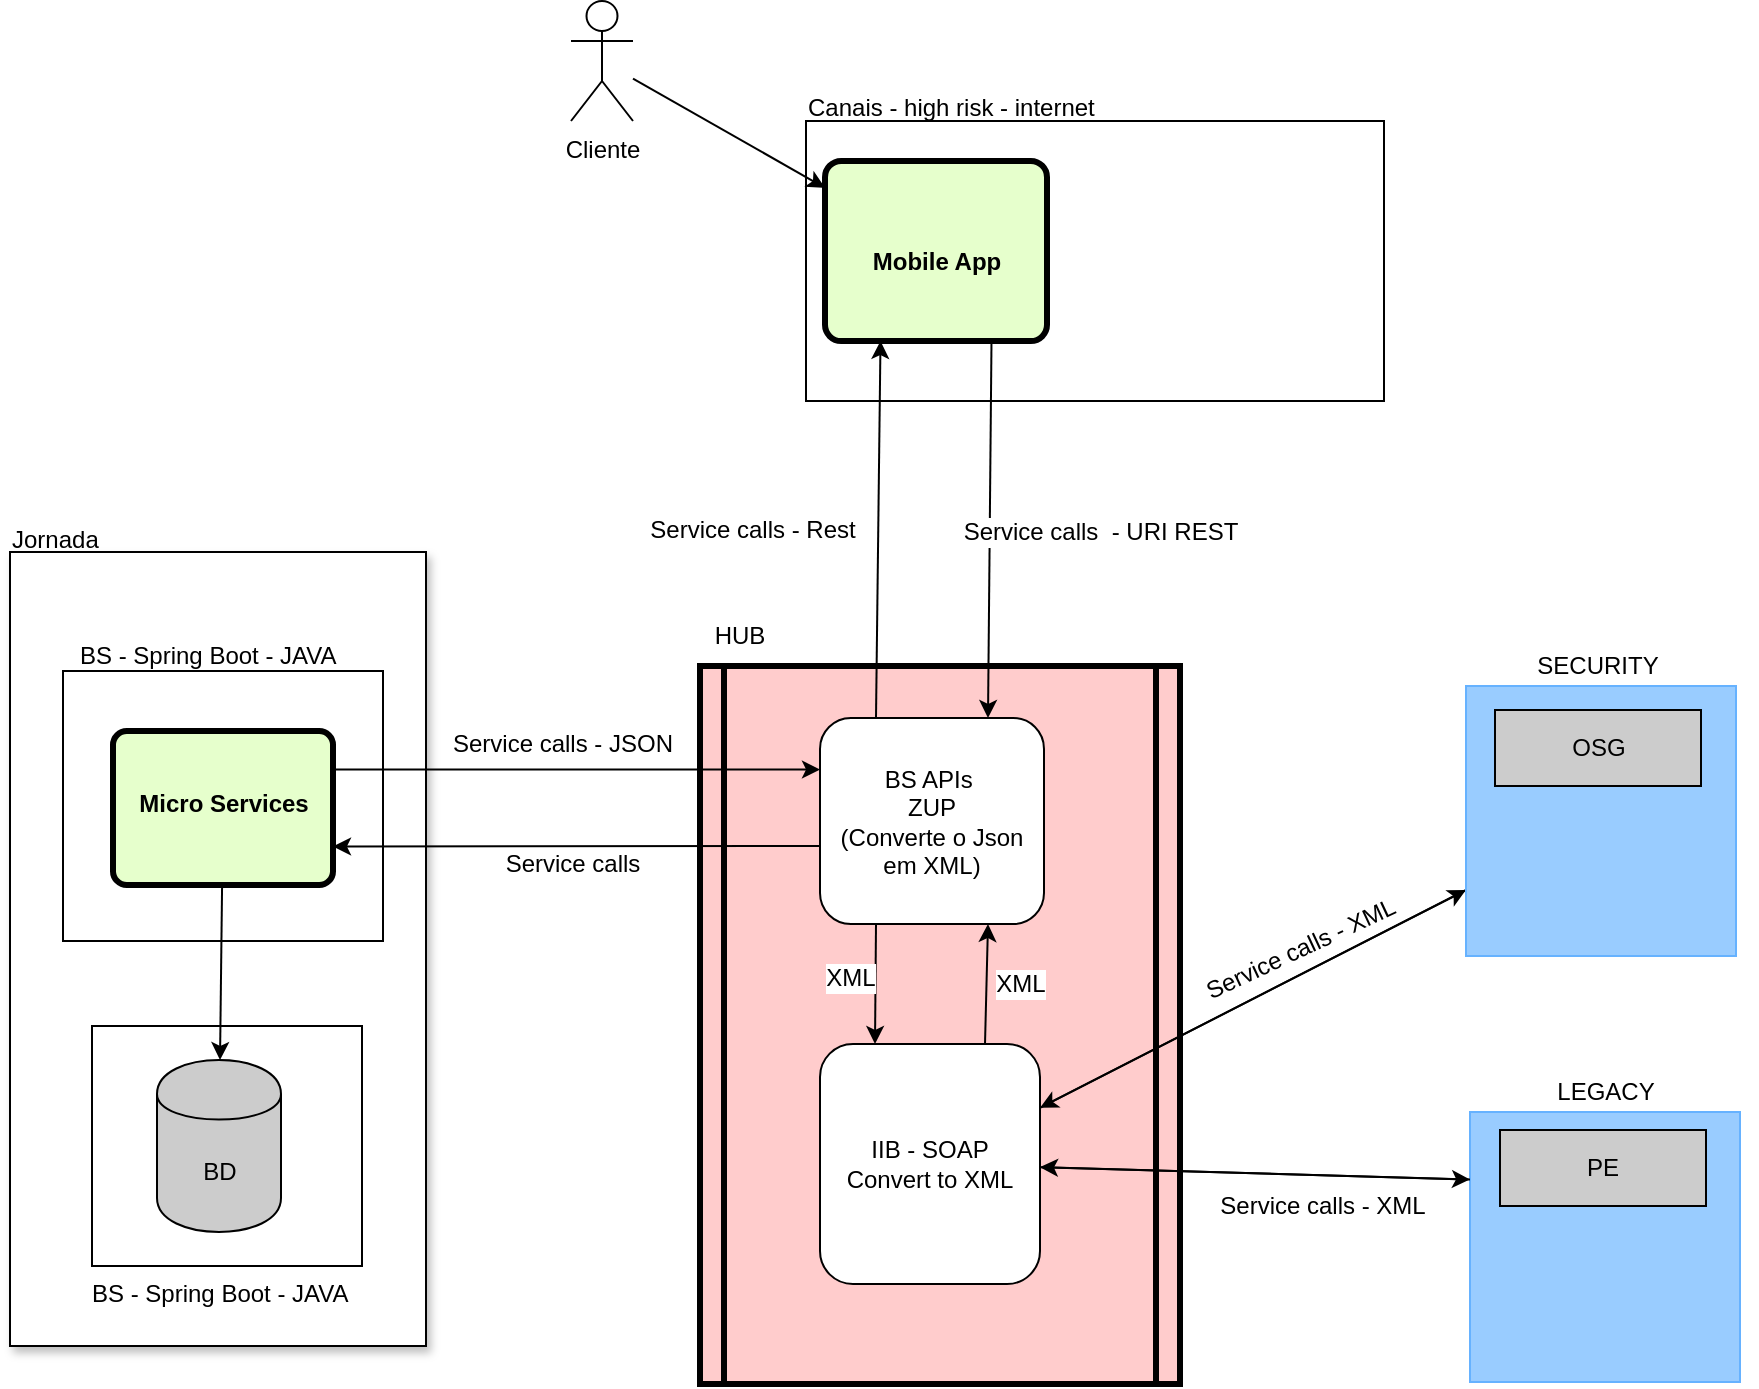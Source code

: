 <mxfile version="10.7.7" type="github"><diagram name="Page-1" id="c7558073-3199-34d8-9f00-42111426c3f3"><mxGraphModel dx="1760" dy="746" grid="1" gridSize="10" guides="1" tooltips="1" connect="1" arrows="1" fold="1" page="1" pageScale="1" pageWidth="826" pageHeight="1169" background="#ffffff" math="0" shadow="0"><root><mxCell id="0"/><mxCell id="1" parent="0"/><mxCell id="IW83ZrrN56BTUERNaFhu-71" value="" style="rounded=0;whiteSpace=wrap;html=1;shadow=1;" vertex="1" parent="1"><mxGeometry x="235" y="444" width="208" height="397" as="geometry"/></mxCell><mxCell id="IW83ZrrN56BTUERNaFhu-47" value="" style="rounded=0;whiteSpace=wrap;html=1;" vertex="1" parent="1"><mxGeometry x="276" y="681" width="135" height="120" as="geometry"/></mxCell><mxCell id="IW83ZrrN56BTUERNaFhu-20" value="" style="whiteSpace=wrap;html=1;aspect=fixed;strokeColor=#66B2FF;fillColor=#99CCFF;" vertex="1" parent="1"><mxGeometry x="965" y="724" width="135" height="135" as="geometry"/></mxCell><mxCell id="5" value="" style="shape=process;whiteSpace=wrap;align=center;verticalAlign=middle;size=0.048;fontStyle=1;strokeWidth=3;fillColor=#FFCCCC;rotation=0;" parent="1" vertex="1"><mxGeometry x="580" y="501" width="240" height="359" as="geometry"/></mxCell><mxCell id="MFdVvgh9lcLUHrCFGcoe-98" value="" style="rounded=0;whiteSpace=wrap;html=1;" parent="1" vertex="1"><mxGeometry x="633" y="228.5" width="289" height="140" as="geometry"/></mxCell><mxCell id="MFdVvgh9lcLUHrCFGcoe-100" style="edgeStyle=none;rounded=0;orthogonalLoop=1;jettySize=auto;html=1;entryX=0.75;entryY=0;entryDx=0;entryDy=0;exitX=0.75;exitY=1;exitDx=0;exitDy=0;" parent="1" source="2" edge="1" target="IW83ZrrN56BTUERNaFhu-5"><mxGeometry relative="1" as="geometry"><mxPoint x="697" y="459" as="targetPoint"/></mxGeometry></mxCell><mxCell id="IW83ZrrN56BTUERNaFhu-10" value="Service calls&amp;nbsp; -&amp;nbsp;&lt;span&gt;URI REST&lt;/span&gt;" style="text;html=1;resizable=0;points=[];align=center;verticalAlign=middle;labelBackgroundColor=#ffffff;" vertex="1" connectable="0" parent="MFdVvgh9lcLUHrCFGcoe-100"><mxGeometry x="-0.122" y="2" relative="1" as="geometry"><mxPoint x="53" y="12.5" as="offset"/></mxGeometry></mxCell><mxCell id="2" value="&lt;br&gt;&lt;br&gt;&lt;br&gt;Mobile App&lt;br&gt;" style="verticalAlign=middle;align=center;overflow=fill;fontSize=12;fontFamily=Helvetica;html=1;rounded=1;fontStyle=1;strokeWidth=3;fillColor=#E6FFCC;arcSize=9;" parent="1" vertex="1"><mxGeometry x="642.5" y="248.5" width="111" height="90" as="geometry"/></mxCell><mxCell id="MFdVvgh9lcLUHrCFGcoe-103" style="edgeStyle=none;rounded=0;orthogonalLoop=1;jettySize=auto;html=1;" parent="1" source="MFdVvgh9lcLUHrCFGcoe-99" target="2" edge="1"><mxGeometry relative="1" as="geometry"/></mxCell><mxCell id="MFdVvgh9lcLUHrCFGcoe-99" value="Cliente" style="shape=umlActor;verticalLabelPosition=bottom;labelBackgroundColor=#ffffff;verticalAlign=top;html=1;outlineConnect=0;" parent="1" vertex="1"><mxGeometry x="515.5" y="168.5" width="31" height="60" as="geometry"/></mxCell><mxCell id="MFdVvgh9lcLUHrCFGcoe-104" value="Canais - high risk - internet" style="text;html=1;resizable=0;points=[];autosize=1;align=left;verticalAlign=top;spacingTop=-4;" parent="1" vertex="1"><mxGeometry x="632" y="211.5" width="160" height="10" as="geometry"/></mxCell><mxCell id="IW83ZrrN56BTUERNaFhu-11" style="edgeStyle=none;rounded=0;orthogonalLoop=1;jettySize=auto;html=1;exitX=0.25;exitY=0;exitDx=0;exitDy=0;entryX=0.25;entryY=1;entryDx=0;entryDy=0;" edge="1" parent="1" source="IW83ZrrN56BTUERNaFhu-5" target="2"><mxGeometry relative="1" as="geometry"/></mxCell><mxCell id="IW83ZrrN56BTUERNaFhu-15" value="Service calls - Rest" style="text;html=1;resizable=0;points=[];align=center;verticalAlign=middle;labelBackgroundColor=#ffffff;" vertex="1" connectable="0" parent="IW83ZrrN56BTUERNaFhu-11"><mxGeometry x="0.176" y="2" relative="1" as="geometry"><mxPoint x="-61.5" y="17" as="offset"/></mxGeometry></mxCell><mxCell id="IW83ZrrN56BTUERNaFhu-14" style="edgeStyle=none;rounded=0;orthogonalLoop=1;jettySize=auto;html=1;exitX=0.25;exitY=1;exitDx=0;exitDy=0;entryX=0.25;entryY=0;entryDx=0;entryDy=0;" edge="1" parent="1" source="IW83ZrrN56BTUERNaFhu-5" target="IW83ZrrN56BTUERNaFhu-12"><mxGeometry relative="1" as="geometry"/></mxCell><mxCell id="IW83ZrrN56BTUERNaFhu-19" value="XML" style="text;html=1;resizable=0;points=[];align=center;verticalAlign=middle;labelBackgroundColor=#ffffff;" vertex="1" connectable="0" parent="IW83ZrrN56BTUERNaFhu-14"><mxGeometry x="-0.563" y="-1" relative="1" as="geometry"><mxPoint x="73" y="17" as="offset"/></mxGeometry></mxCell><mxCell id="IW83ZrrN56BTUERNaFhu-5" value="&lt;span&gt;BS APIs&amp;nbsp;&lt;br&gt;ZUP&lt;br&gt;(Converte o Json em XML)&lt;br&gt;&lt;/span&gt;" style="rounded=1;whiteSpace=wrap;html=1;" vertex="1" parent="1"><mxGeometry x="640" y="527" width="112" height="103" as="geometry"/></mxCell><mxCell id="IW83ZrrN56BTUERNaFhu-9" value="&lt;span&gt;HUB&lt;/span&gt;" style="text;html=1;strokeColor=none;fillColor=none;align=center;verticalAlign=middle;whiteSpace=wrap;rounded=0;rotation=0;" vertex="1" parent="1"><mxGeometry x="580" y="476" width="40" height="20" as="geometry"/></mxCell><mxCell id="IW83ZrrN56BTUERNaFhu-13" style="edgeStyle=none;rounded=0;orthogonalLoop=1;jettySize=auto;html=1;entryX=0.75;entryY=1;entryDx=0;entryDy=0;exitX=0.75;exitY=0;exitDx=0;exitDy=0;" edge="1" parent="1" source="IW83ZrrN56BTUERNaFhu-12" target="IW83ZrrN56BTUERNaFhu-5"><mxGeometry relative="1" as="geometry"><mxPoint x="750" y="590" as="targetPoint"/></mxGeometry></mxCell><mxCell id="IW83ZrrN56BTUERNaFhu-17" value="XML" style="text;html=1;resizable=0;points=[];align=center;verticalAlign=middle;labelBackgroundColor=#ffffff;" vertex="1" connectable="0" parent="IW83ZrrN56BTUERNaFhu-13"><mxGeometry x="-0.269" y="3" relative="1" as="geometry"><mxPoint x="-65" y="-11.5" as="offset"/></mxGeometry></mxCell><mxCell id="IW83ZrrN56BTUERNaFhu-32" style="edgeStyle=none;rounded=0;orthogonalLoop=1;jettySize=auto;html=1;" edge="1" parent="1" source="IW83ZrrN56BTUERNaFhu-12" target="IW83ZrrN56BTUERNaFhu-30"><mxGeometry relative="1" as="geometry"/></mxCell><mxCell id="IW83ZrrN56BTUERNaFhu-12" value="IIB - SOAP&lt;br&gt;Convert to XML&lt;br&gt;" style="rounded=1;whiteSpace=wrap;html=1;" vertex="1" parent="1"><mxGeometry x="640" y="690" width="110" height="120" as="geometry"/></mxCell><mxCell id="IW83ZrrN56BTUERNaFhu-21" value="LEGACY" style="text;html=1;strokeColor=none;fillColor=none;align=center;verticalAlign=middle;whiteSpace=wrap;rounded=0;" vertex="1" parent="1"><mxGeometry x="1012.5" y="704" width="40" height="20" as="geometry"/></mxCell><mxCell id="IW83ZrrN56BTUERNaFhu-22" value="PE" style="rounded=0;whiteSpace=wrap;html=1;fillColor=#CCCCCC;strokeColor=#000000;shadow=0;" vertex="1" parent="1"><mxGeometry x="980" y="733" width="103" height="38" as="geometry"/></mxCell><mxCell id="IW83ZrrN56BTUERNaFhu-29" style="edgeStyle=none;rounded=0;orthogonalLoop=1;jettySize=auto;html=1;exitX=1;exitY=0.5;exitDx=0;exitDy=0;" edge="1" parent="1" source="IW83ZrrN56BTUERNaFhu-20" target="IW83ZrrN56BTUERNaFhu-20"><mxGeometry relative="1" as="geometry"/></mxCell><mxCell id="IW83ZrrN56BTUERNaFhu-34" style="edgeStyle=none;rounded=0;orthogonalLoop=1;jettySize=auto;html=1;" edge="1" parent="1" source="IW83ZrrN56BTUERNaFhu-30" target="IW83ZrrN56BTUERNaFhu-12"><mxGeometry relative="1" as="geometry"/></mxCell><mxCell id="IW83ZrrN56BTUERNaFhu-30" value="" style="whiteSpace=wrap;html=1;aspect=fixed;strokeColor=#66B2FF;fillColor=#99CCFF;" vertex="1" parent="1"><mxGeometry x="963" y="511" width="135" height="135" as="geometry"/></mxCell><mxCell id="IW83ZrrN56BTUERNaFhu-31" value="OSG" style="rounded=0;whiteSpace=wrap;html=1;fillColor=#CCCCCC;strokeColor=#000000;shadow=0;" vertex="1" parent="1"><mxGeometry x="977.5" y="523" width="103" height="38" as="geometry"/></mxCell><mxCell id="IW83ZrrN56BTUERNaFhu-33" value="SECURITY" style="text;html=1;strokeColor=none;fillColor=none;align=center;verticalAlign=middle;whiteSpace=wrap;rounded=0;" vertex="1" parent="1"><mxGeometry x="1009" y="491" width="40" height="20" as="geometry"/></mxCell><mxCell id="IW83ZrrN56BTUERNaFhu-23" style="edgeStyle=none;rounded=0;orthogonalLoop=1;jettySize=auto;html=1;entryX=0;entryY=0.25;entryDx=0;entryDy=0;" edge="1" parent="1" source="IW83ZrrN56BTUERNaFhu-12" target="IW83ZrrN56BTUERNaFhu-20"><mxGeometry relative="1" as="geometry"/></mxCell><mxCell id="IW83ZrrN56BTUERNaFhu-27" value="Service calls - XML" style="text;html=1;resizable=0;points=[];align=center;verticalAlign=middle;labelBackgroundColor=#ffffff;" vertex="1" connectable="0" parent="IW83ZrrN56BTUERNaFhu-23"><mxGeometry x="0.341" y="2" relative="1" as="geometry"><mxPoint x="-3" y="17" as="offset"/></mxGeometry></mxCell><mxCell id="IW83ZrrN56BTUERNaFhu-35" style="edgeStyle=none;rounded=0;orthogonalLoop=1;jettySize=auto;html=1;exitX=0;exitY=0.25;exitDx=0;exitDy=0;" edge="1" parent="1" source="IW83ZrrN56BTUERNaFhu-20" target="IW83ZrrN56BTUERNaFhu-12"><mxGeometry relative="1" as="geometry"/></mxCell><mxCell id="IW83ZrrN56BTUERNaFhu-39" value="Service calls - XML" style="text;html=1;rotation=-25;" vertex="1" parent="1"><mxGeometry x="826" y="623.5" width="130" height="30" as="geometry"/></mxCell><mxCell id="IW83ZrrN56BTUERNaFhu-40" value="" style="rounded=0;whiteSpace=wrap;html=1;" vertex="1" parent="1"><mxGeometry x="261.5" y="503.5" width="160" height="135" as="geometry"/></mxCell><mxCell id="IW83ZrrN56BTUERNaFhu-50" style="edgeStyle=none;rounded=0;orthogonalLoop=1;jettySize=auto;html=1;" edge="1" parent="1" source="IW83ZrrN56BTUERNaFhu-41" target="IW83ZrrN56BTUERNaFhu-45"><mxGeometry relative="1" as="geometry"/></mxCell><mxCell id="IW83ZrrN56BTUERNaFhu-53" style="edgeStyle=none;rounded=0;orthogonalLoop=1;jettySize=auto;html=1;exitX=1;exitY=0.25;exitDx=0;exitDy=0;entryX=0;entryY=0.25;entryDx=0;entryDy=0;" edge="1" parent="1" source="IW83ZrrN56BTUERNaFhu-41" target="IW83ZrrN56BTUERNaFhu-5"><mxGeometry relative="1" as="geometry"/></mxCell><mxCell id="IW83ZrrN56BTUERNaFhu-54" value="Service calls - JSON" style="text;html=1;resizable=0;points=[];align=center;verticalAlign=middle;labelBackgroundColor=#ffffff;" vertex="1" connectable="0" parent="IW83ZrrN56BTUERNaFhu-53"><mxGeometry x="-0.15" y="-2" relative="1" as="geometry"><mxPoint x="10.5" y="-15" as="offset"/></mxGeometry></mxCell><mxCell id="IW83ZrrN56BTUERNaFhu-41" value="&lt;br&gt;&lt;br&gt;Micro Services&lt;br&gt;" style="verticalAlign=middle;align=center;overflow=fill;fontSize=12;fontFamily=Helvetica;html=1;rounded=1;fontStyle=1;strokeWidth=3;fillColor=#E6FFCC;arcSize=9;" vertex="1" parent="1"><mxGeometry x="286.5" y="533.5" width="110" height="77" as="geometry"/></mxCell><mxCell id="IW83ZrrN56BTUERNaFhu-44" value="BS - Spring Boot - JAVA" style="text;html=1;resizable=0;points=[];autosize=1;align=left;verticalAlign=top;spacingTop=-4;" vertex="1" parent="1"><mxGeometry x="267.5" y="486" width="140" height="10" as="geometry"/></mxCell><mxCell id="IW83ZrrN56BTUERNaFhu-45" value="BD" style="shape=cylinder;whiteSpace=wrap;html=1;boundedLbl=1;backgroundOutline=1;shadow=0;strokeColor=#000000;fillColor=#CCCCCC;" vertex="1" parent="1"><mxGeometry x="308.5" y="698" width="62" height="86" as="geometry"/></mxCell><mxCell id="IW83ZrrN56BTUERNaFhu-48" value="BS - Spring Boot - JAVA" style="text;html=1;resizable=0;points=[];autosize=1;align=left;verticalAlign=top;spacingTop=-4;" vertex="1" parent="1"><mxGeometry x="273.5" y="805" width="140" height="10" as="geometry"/></mxCell><mxCell id="IW83ZrrN56BTUERNaFhu-60" style="edgeStyle=none;rounded=0;orthogonalLoop=1;jettySize=auto;html=1;entryX=1;entryY=0.75;entryDx=0;entryDy=0;" edge="1" parent="1" target="IW83ZrrN56BTUERNaFhu-41"><mxGeometry relative="1" as="geometry"><mxPoint x="640" y="591" as="sourcePoint"/><mxPoint x="455" y="573" as="targetPoint"/></mxGeometry></mxCell><mxCell id="IW83ZrrN56BTUERNaFhu-78" value="Service calls" style="text;html=1;resizable=0;points=[];align=center;verticalAlign=middle;labelBackgroundColor=#ffffff;" vertex="1" connectable="0" parent="IW83ZrrN56BTUERNaFhu-60"><mxGeometry x="-0.095" y="2" relative="1" as="geometry"><mxPoint x="-14" y="7" as="offset"/></mxGeometry></mxCell><mxCell id="IW83ZrrN56BTUERNaFhu-72" value="Jornada" style="text;html=1;resizable=0;points=[];autosize=1;align=left;verticalAlign=top;spacingTop=-4;" vertex="1" parent="1"><mxGeometry x="233.5" y="428" width="60" height="10" as="geometry"/></mxCell></root></mxGraphModel></diagram></mxfile>